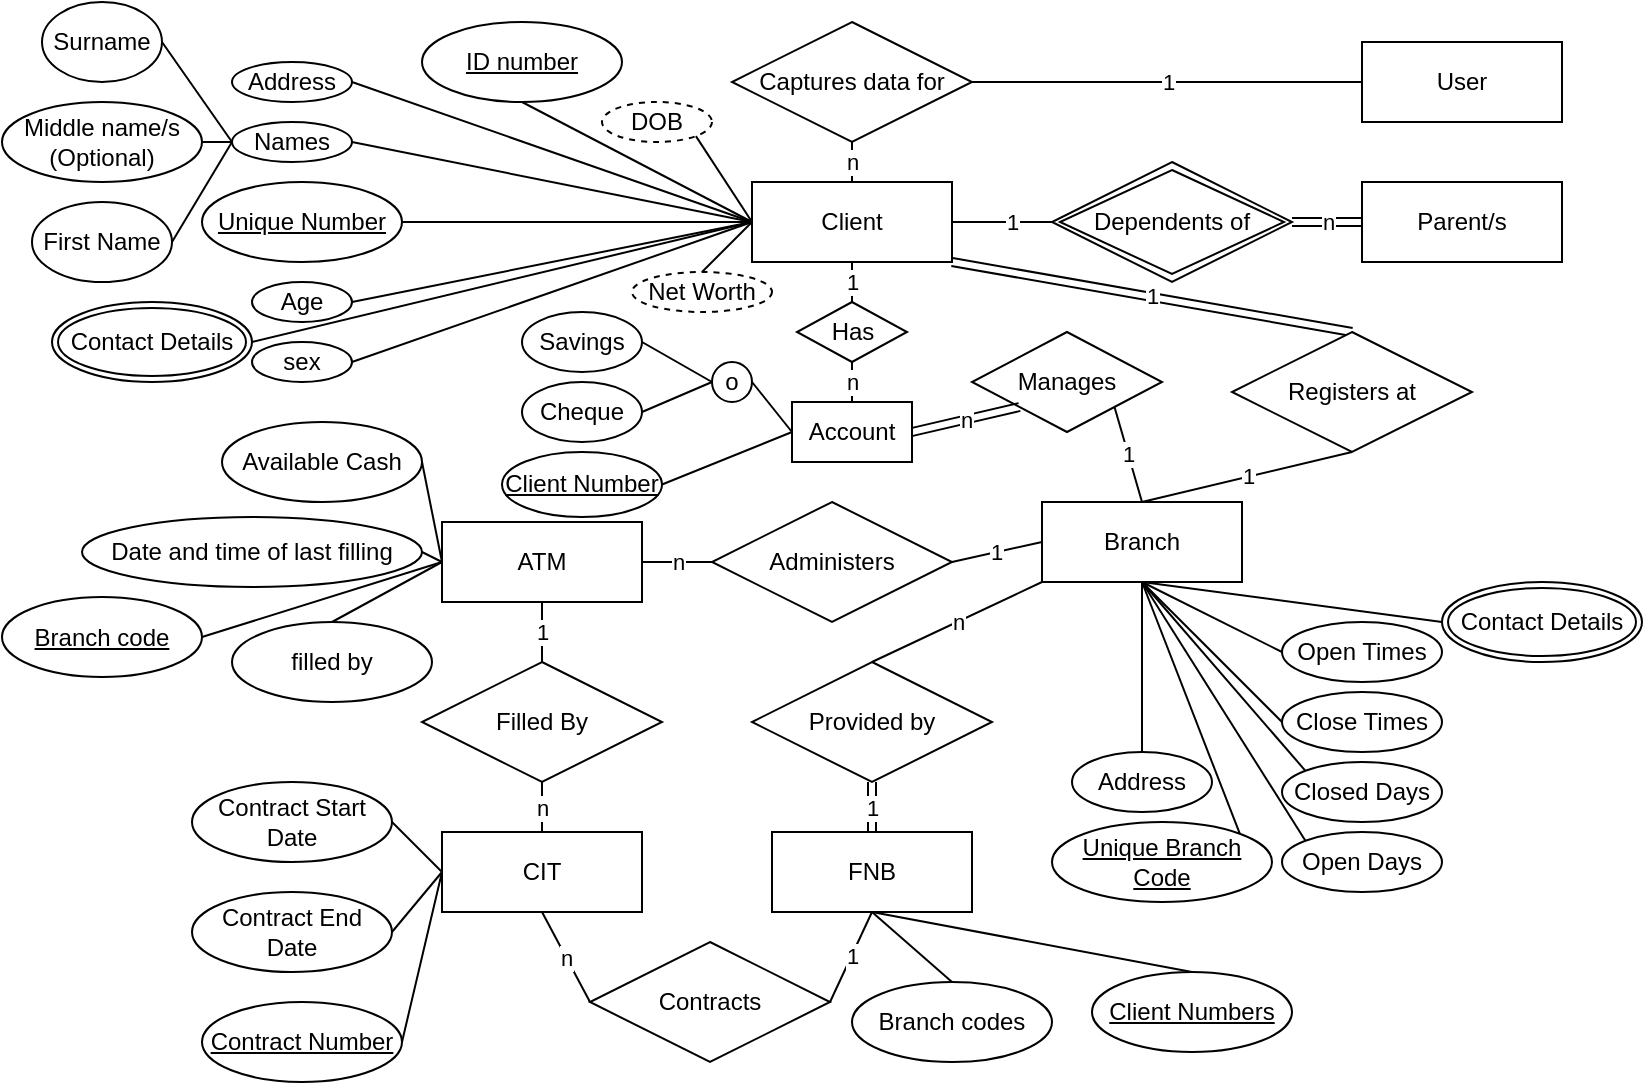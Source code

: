 <mxfile version="21.1.4" type="device">
  <diagram id="R2lEEEUBdFMjLlhIrx00" name="Page-1">
    <mxGraphModel dx="1034" dy="507" grid="1" gridSize="10" guides="1" tooltips="1" connect="1" arrows="1" fold="1" page="1" pageScale="1" pageWidth="827" pageHeight="1169" math="0" shadow="0" extFonts="Permanent Marker^https://fonts.googleapis.com/css?family=Permanent+Marker">
      <root>
        <mxCell id="0" />
        <mxCell id="1" parent="0" />
        <mxCell id="38S8FmTwJtI_UcPP7a-k-1" value="User" style="whiteSpace=wrap;html=1;align=center;" parent="1" vertex="1">
          <mxGeometry x="680" y="30" width="100" height="40" as="geometry" />
        </mxCell>
        <mxCell id="38S8FmTwJtI_UcPP7a-k-2" value="Captures data for" style="shape=rhombus;perimeter=rhombusPerimeter;whiteSpace=wrap;html=1;align=center;" parent="1" vertex="1">
          <mxGeometry x="365" y="20" width="120" height="60" as="geometry" />
        </mxCell>
        <mxCell id="38S8FmTwJtI_UcPP7a-k-3" value="Client" style="whiteSpace=wrap;html=1;align=center;" parent="1" vertex="1">
          <mxGeometry x="375" y="100" width="100" height="40" as="geometry" />
        </mxCell>
        <mxCell id="38S8FmTwJtI_UcPP7a-k-4" value="Unique Number" style="ellipse;whiteSpace=wrap;html=1;align=center;fontStyle=4;" parent="1" vertex="1">
          <mxGeometry x="100" y="100" width="100" height="40" as="geometry" />
        </mxCell>
        <mxCell id="38S8FmTwJtI_UcPP7a-k-6" value="Names" style="ellipse;whiteSpace=wrap;html=1;align=center;" parent="1" vertex="1">
          <mxGeometry x="115" y="70" width="60" height="20" as="geometry" />
        </mxCell>
        <mxCell id="38S8FmTwJtI_UcPP7a-k-7" value="First Name" style="ellipse;whiteSpace=wrap;html=1;align=center;" parent="1" vertex="1">
          <mxGeometry x="15" y="110" width="70" height="40" as="geometry" />
        </mxCell>
        <mxCell id="38S8FmTwJtI_UcPP7a-k-8" value="Middle name/s (Optional)" style="ellipse;whiteSpace=wrap;html=1;align=center;" parent="1" vertex="1">
          <mxGeometry y="60" width="100" height="40" as="geometry" />
        </mxCell>
        <mxCell id="38S8FmTwJtI_UcPP7a-k-9" value="Surname" style="ellipse;whiteSpace=wrap;html=1;align=center;" parent="1" vertex="1">
          <mxGeometry x="20" y="10" width="60" height="40" as="geometry" />
        </mxCell>
        <mxCell id="38S8FmTwJtI_UcPP7a-k-10" value="" style="endArrow=none;html=1;rounded=0;exitX=0;exitY=0.5;exitDx=0;exitDy=0;entryX=1;entryY=0.5;entryDx=0;entryDy=0;" parent="1" source="38S8FmTwJtI_UcPP7a-k-6" target="38S8FmTwJtI_UcPP7a-k-7" edge="1">
          <mxGeometry relative="1" as="geometry">
            <mxPoint x="340" y="310" as="sourcePoint" />
            <mxPoint x="500" y="310" as="targetPoint" />
          </mxGeometry>
        </mxCell>
        <mxCell id="38S8FmTwJtI_UcPP7a-k-11" value="" style="endArrow=none;html=1;rounded=0;exitX=1;exitY=0.5;exitDx=0;exitDy=0;entryX=0;entryY=0.5;entryDx=0;entryDy=0;" parent="1" source="38S8FmTwJtI_UcPP7a-k-8" target="38S8FmTwJtI_UcPP7a-k-6" edge="1">
          <mxGeometry relative="1" as="geometry">
            <mxPoint x="340" y="310" as="sourcePoint" />
            <mxPoint x="500" y="310" as="targetPoint" />
          </mxGeometry>
        </mxCell>
        <mxCell id="38S8FmTwJtI_UcPP7a-k-12" value="" style="endArrow=none;html=1;rounded=0;entryX=1;entryY=0.5;entryDx=0;entryDy=0;exitX=0;exitY=0.5;exitDx=0;exitDy=0;" parent="1" source="38S8FmTwJtI_UcPP7a-k-6" target="38S8FmTwJtI_UcPP7a-k-9" edge="1">
          <mxGeometry relative="1" as="geometry">
            <mxPoint x="120" y="110" as="sourcePoint" />
            <mxPoint x="500" y="310" as="targetPoint" />
          </mxGeometry>
        </mxCell>
        <mxCell id="38S8FmTwJtI_UcPP7a-k-13" value="" style="endArrow=none;html=1;rounded=0;exitX=1;exitY=0.5;exitDx=0;exitDy=0;entryX=0;entryY=0.5;entryDx=0;entryDy=0;" parent="1" source="38S8FmTwJtI_UcPP7a-k-6" target="38S8FmTwJtI_UcPP7a-k-3" edge="1">
          <mxGeometry relative="1" as="geometry">
            <mxPoint x="340" y="310" as="sourcePoint" />
            <mxPoint x="500" y="310" as="targetPoint" />
          </mxGeometry>
        </mxCell>
        <mxCell id="38S8FmTwJtI_UcPP7a-k-14" value="" style="endArrow=none;html=1;rounded=0;entryX=0;entryY=0.5;entryDx=0;entryDy=0;exitX=1;exitY=0.5;exitDx=0;exitDy=0;" parent="1" source="38S8FmTwJtI_UcPP7a-k-4" target="38S8FmTwJtI_UcPP7a-k-3" edge="1">
          <mxGeometry relative="1" as="geometry">
            <mxPoint x="340" y="310" as="sourcePoint" />
            <mxPoint x="500" y="310" as="targetPoint" />
          </mxGeometry>
        </mxCell>
        <mxCell id="38S8FmTwJtI_UcPP7a-k-15" value="Age" style="ellipse;whiteSpace=wrap;html=1;align=center;" parent="1" vertex="1">
          <mxGeometry x="125" y="150" width="50" height="20" as="geometry" />
        </mxCell>
        <mxCell id="38S8FmTwJtI_UcPP7a-k-16" value="" style="endArrow=none;html=1;rounded=0;exitX=1;exitY=0.5;exitDx=0;exitDy=0;entryX=0;entryY=0.5;entryDx=0;entryDy=0;" parent="1" source="38S8FmTwJtI_UcPP7a-k-15" target="38S8FmTwJtI_UcPP7a-k-3" edge="1">
          <mxGeometry relative="1" as="geometry">
            <mxPoint x="340" y="310" as="sourcePoint" />
            <mxPoint x="500" y="310" as="targetPoint" />
          </mxGeometry>
        </mxCell>
        <mxCell id="38S8FmTwJtI_UcPP7a-k-17" value="sex" style="ellipse;whiteSpace=wrap;html=1;align=center;" parent="1" vertex="1">
          <mxGeometry x="125" y="180" width="50" height="20" as="geometry" />
        </mxCell>
        <mxCell id="38S8FmTwJtI_UcPP7a-k-18" value="" style="endArrow=none;html=1;rounded=0;exitX=1;exitY=0.5;exitDx=0;exitDy=0;entryX=0;entryY=0.5;entryDx=0;entryDy=0;" parent="1" source="38S8FmTwJtI_UcPP7a-k-17" target="38S8FmTwJtI_UcPP7a-k-3" edge="1">
          <mxGeometry relative="1" as="geometry">
            <mxPoint x="340" y="310" as="sourcePoint" />
            <mxPoint x="500" y="310" as="targetPoint" />
          </mxGeometry>
        </mxCell>
        <mxCell id="38S8FmTwJtI_UcPP7a-k-19" value="Address" style="ellipse;whiteSpace=wrap;html=1;align=center;" parent="1" vertex="1">
          <mxGeometry x="115" y="40" width="60" height="20" as="geometry" />
        </mxCell>
        <mxCell id="38S8FmTwJtI_UcPP7a-k-20" value="" style="endArrow=none;html=1;rounded=0;exitX=1;exitY=0.5;exitDx=0;exitDy=0;entryX=0;entryY=0.5;entryDx=0;entryDy=0;" parent="1" source="38S8FmTwJtI_UcPP7a-k-19" target="38S8FmTwJtI_UcPP7a-k-3" edge="1">
          <mxGeometry relative="1" as="geometry">
            <mxPoint x="340" y="310" as="sourcePoint" />
            <mxPoint x="500" y="310" as="targetPoint" />
          </mxGeometry>
        </mxCell>
        <mxCell id="38S8FmTwJtI_UcPP7a-k-22" value="" style="endArrow=none;html=1;rounded=0;exitX=1;exitY=0.5;exitDx=0;exitDy=0;entryX=0;entryY=0.5;entryDx=0;entryDy=0;" parent="1" target="38S8FmTwJtI_UcPP7a-k-3" edge="1">
          <mxGeometry relative="1" as="geometry">
            <mxPoint x="125" y="180" as="sourcePoint" />
            <mxPoint x="500" y="310" as="targetPoint" />
          </mxGeometry>
        </mxCell>
        <mxCell id="38S8FmTwJtI_UcPP7a-k-24" value="Parent/s" style="whiteSpace=wrap;html=1;align=center;" parent="1" vertex="1">
          <mxGeometry x="680" y="100" width="100" height="40" as="geometry" />
        </mxCell>
        <mxCell id="38S8FmTwJtI_UcPP7a-k-25" value="Has" style="shape=rhombus;perimeter=rhombusPerimeter;whiteSpace=wrap;html=1;align=center;" parent="1" vertex="1">
          <mxGeometry x="397.5" y="160" width="55" height="30" as="geometry" />
        </mxCell>
        <mxCell id="38S8FmTwJtI_UcPP7a-k-27" value="Cheque" style="ellipse;whiteSpace=wrap;html=1;align=center;" parent="1" vertex="1">
          <mxGeometry x="260" y="200" width="60" height="30" as="geometry" />
        </mxCell>
        <mxCell id="38S8FmTwJtI_UcPP7a-k-28" value="Savings" style="ellipse;whiteSpace=wrap;html=1;align=center;" parent="1" vertex="1">
          <mxGeometry x="260" y="165" width="60" height="30" as="geometry" />
        </mxCell>
        <mxCell id="38S8FmTwJtI_UcPP7a-k-31" value="1" style="endArrow=none;html=1;rounded=0;entryX=0.5;entryY=1;entryDx=0;entryDy=0;exitX=0.5;exitY=0;exitDx=0;exitDy=0;" parent="1" source="38S8FmTwJtI_UcPP7a-k-25" target="38S8FmTwJtI_UcPP7a-k-3" edge="1">
          <mxGeometry relative="1" as="geometry">
            <mxPoint x="340" y="310" as="sourcePoint" />
            <mxPoint x="500" y="310" as="targetPoint" />
          </mxGeometry>
        </mxCell>
        <mxCell id="38S8FmTwJtI_UcPP7a-k-32" value="n" style="endArrow=none;html=1;rounded=0;entryX=0.5;entryY=1;entryDx=0;entryDy=0;exitX=0.5;exitY=0;exitDx=0;exitDy=0;" parent="1" source="38S8FmTwJtI_UcPP7a-k-3" target="38S8FmTwJtI_UcPP7a-k-2" edge="1">
          <mxGeometry relative="1" as="geometry">
            <mxPoint x="340" y="310" as="sourcePoint" />
            <mxPoint x="500" y="310" as="targetPoint" />
          </mxGeometry>
        </mxCell>
        <mxCell id="38S8FmTwJtI_UcPP7a-k-33" value="1" style="endArrow=none;html=1;rounded=0;exitX=0;exitY=0.5;exitDx=0;exitDy=0;entryX=1;entryY=0.5;entryDx=0;entryDy=0;" parent="1" source="38S8FmTwJtI_UcPP7a-k-1" target="38S8FmTwJtI_UcPP7a-k-2" edge="1">
          <mxGeometry relative="1" as="geometry">
            <mxPoint x="340" y="310" as="sourcePoint" />
            <mxPoint x="500" y="310" as="targetPoint" />
          </mxGeometry>
        </mxCell>
        <mxCell id="38S8FmTwJtI_UcPP7a-k-34" value="1" style="endArrow=none;html=1;rounded=0;exitX=1;exitY=0.5;exitDx=0;exitDy=0;entryX=0;entryY=0.5;entryDx=0;entryDy=0;" parent="1" source="38S8FmTwJtI_UcPP7a-k-3" edge="1">
          <mxGeometry relative="1" as="geometry">
            <mxPoint x="340" y="310" as="sourcePoint" />
            <mxPoint x="535" y="120" as="targetPoint" />
          </mxGeometry>
        </mxCell>
        <mxCell id="38S8FmTwJtI_UcPP7a-k-35" value="n" style="endArrow=none;html=1;rounded=0;entryX=0;entryY=0.5;entryDx=0;entryDy=0;exitX=1;exitY=0.5;exitDx=0;exitDy=0;shape=link;" parent="1" source="vGm-u-_DwHzeQf1sbAS5-48" target="38S8FmTwJtI_UcPP7a-k-24" edge="1">
          <mxGeometry relative="1" as="geometry">
            <mxPoint x="655" y="120" as="sourcePoint" />
            <mxPoint x="500" y="310" as="targetPoint" />
          </mxGeometry>
        </mxCell>
        <mxCell id="38S8FmTwJtI_UcPP7a-k-38" value="1" style="endArrow=none;html=1;rounded=0;entryX=0.5;entryY=1;entryDx=0;entryDy=0;exitX=0.5;exitY=0;exitDx=0;exitDy=0;" parent="1" source="38S8FmTwJtI_UcPP7a-k-39" target="vGm-u-_DwHzeQf1sbAS5-5" edge="1">
          <mxGeometry relative="1" as="geometry">
            <mxPoint x="420" y="440" as="sourcePoint" />
            <mxPoint x="500" y="310" as="targetPoint" />
          </mxGeometry>
        </mxCell>
        <mxCell id="38S8FmTwJtI_UcPP7a-k-39" value="Branch" style="whiteSpace=wrap;html=1;align=center;" parent="1" vertex="1">
          <mxGeometry x="520" y="260" width="100" height="40" as="geometry" />
        </mxCell>
        <mxCell id="38S8FmTwJtI_UcPP7a-k-40" value="1" style="endArrow=none;html=1;rounded=0;entryX=0.5;entryY=0;entryDx=0;entryDy=0;exitX=1;exitY=1;exitDx=0;exitDy=0;shape=link;" parent="1" source="38S8FmTwJtI_UcPP7a-k-3" target="vGm-u-_DwHzeQf1sbAS5-5" edge="1">
          <mxGeometry relative="1" as="geometry">
            <mxPoint x="480" y="470" as="sourcePoint" />
            <mxPoint x="500" y="310" as="targetPoint" />
          </mxGeometry>
        </mxCell>
        <mxCell id="vGm-u-_DwHzeQf1sbAS5-1" value="Unique Branch Code" style="ellipse;whiteSpace=wrap;html=1;align=center;fontStyle=4;" parent="1" vertex="1">
          <mxGeometry x="525" y="420" width="110" height="40" as="geometry" />
        </mxCell>
        <mxCell id="vGm-u-_DwHzeQf1sbAS5-4" value="" style="endArrow=none;html=1;rounded=0;entryX=0.5;entryY=1;entryDx=0;entryDy=0;exitX=1;exitY=0;exitDx=0;exitDy=0;" parent="1" source="vGm-u-_DwHzeQf1sbAS5-1" target="38S8FmTwJtI_UcPP7a-k-39" edge="1">
          <mxGeometry relative="1" as="geometry">
            <mxPoint x="420" y="520" as="sourcePoint" />
            <mxPoint x="490" y="360" as="targetPoint" />
          </mxGeometry>
        </mxCell>
        <mxCell id="vGm-u-_DwHzeQf1sbAS5-5" value="Registers at" style="shape=rhombus;perimeter=rhombusPerimeter;whiteSpace=wrap;html=1;align=center;" parent="1" vertex="1">
          <mxGeometry x="615" y="175" width="120" height="60" as="geometry" />
        </mxCell>
        <mxCell id="vGm-u-_DwHzeQf1sbAS5-6" value="Address" style="ellipse;whiteSpace=wrap;html=1;align=center;" parent="1" vertex="1">
          <mxGeometry x="535" y="385" width="70" height="30" as="geometry" />
        </mxCell>
        <mxCell id="vGm-u-_DwHzeQf1sbAS5-7" value="" style="endArrow=none;html=1;rounded=0;entryX=0.5;entryY=1;entryDx=0;entryDy=0;exitX=0.5;exitY=0;exitDx=0;exitDy=0;" parent="1" source="vGm-u-_DwHzeQf1sbAS5-6" target="38S8FmTwJtI_UcPP7a-k-39" edge="1">
          <mxGeometry relative="1" as="geometry">
            <mxPoint x="330" y="250" as="sourcePoint" />
            <mxPoint x="490" y="250" as="targetPoint" />
          </mxGeometry>
        </mxCell>
        <mxCell id="vGm-u-_DwHzeQf1sbAS5-9" value="Open Days" style="ellipse;whiteSpace=wrap;html=1;align=center;" parent="1" vertex="1">
          <mxGeometry x="640" y="425" width="80" height="30" as="geometry" />
        </mxCell>
        <mxCell id="vGm-u-_DwHzeQf1sbAS5-11" value="" style="endArrow=none;html=1;rounded=0;entryX=0.5;entryY=1;entryDx=0;entryDy=0;exitX=0;exitY=0;exitDx=0;exitDy=0;" parent="1" source="vGm-u-_DwHzeQf1sbAS5-9" target="38S8FmTwJtI_UcPP7a-k-39" edge="1">
          <mxGeometry relative="1" as="geometry">
            <mxPoint x="330" y="250" as="sourcePoint" />
            <mxPoint x="490" y="250" as="targetPoint" />
          </mxGeometry>
        </mxCell>
        <mxCell id="vGm-u-_DwHzeQf1sbAS5-12" value="Closed Days" style="ellipse;whiteSpace=wrap;html=1;align=center;" parent="1" vertex="1">
          <mxGeometry x="640" y="390" width="80" height="30" as="geometry" />
        </mxCell>
        <mxCell id="vGm-u-_DwHzeQf1sbAS5-13" value="Open Times" style="ellipse;whiteSpace=wrap;html=1;align=center;" parent="1" vertex="1">
          <mxGeometry x="640" y="320" width="80" height="30" as="geometry" />
        </mxCell>
        <mxCell id="vGm-u-_DwHzeQf1sbAS5-14" value="Close Times" style="ellipse;whiteSpace=wrap;html=1;align=center;" parent="1" vertex="1">
          <mxGeometry x="640" y="355" width="80" height="30" as="geometry" />
        </mxCell>
        <mxCell id="vGm-u-_DwHzeQf1sbAS5-16" value="" style="endArrow=none;html=1;rounded=0;entryX=0.5;entryY=1;entryDx=0;entryDy=0;exitX=0;exitY=0.5;exitDx=0;exitDy=0;" parent="1" source="vGm-u-_DwHzeQf1sbAS5-13" target="38S8FmTwJtI_UcPP7a-k-39" edge="1">
          <mxGeometry relative="1" as="geometry">
            <mxPoint x="330" y="240" as="sourcePoint" />
            <mxPoint x="490" y="240" as="targetPoint" />
          </mxGeometry>
        </mxCell>
        <mxCell id="vGm-u-_DwHzeQf1sbAS5-18" value="" style="endArrow=none;html=1;rounded=0;entryX=0.5;entryY=1;entryDx=0;entryDy=0;exitX=0;exitY=0.5;exitDx=0;exitDy=0;" parent="1" source="vGm-u-_DwHzeQf1sbAS5-14" target="38S8FmTwJtI_UcPP7a-k-39" edge="1">
          <mxGeometry relative="1" as="geometry">
            <mxPoint x="330" y="240" as="sourcePoint" />
            <mxPoint x="490" y="240" as="targetPoint" />
          </mxGeometry>
        </mxCell>
        <mxCell id="vGm-u-_DwHzeQf1sbAS5-19" value="" style="endArrow=none;html=1;rounded=0;entryX=0.5;entryY=1;entryDx=0;entryDy=0;exitX=0;exitY=0;exitDx=0;exitDy=0;" parent="1" source="vGm-u-_DwHzeQf1sbAS5-12" target="38S8FmTwJtI_UcPP7a-k-39" edge="1">
          <mxGeometry relative="1" as="geometry">
            <mxPoint x="330" y="240" as="sourcePoint" />
            <mxPoint x="490" y="240" as="targetPoint" />
          </mxGeometry>
        </mxCell>
        <mxCell id="vGm-u-_DwHzeQf1sbAS5-20" value="" style="endArrow=none;html=1;rounded=0;entryX=0.5;entryY=1;entryDx=0;entryDy=0;exitX=0;exitY=0.5;exitDx=0;exitDy=0;" parent="1" source="vGm-u-_DwHzeQf1sbAS5-50" target="38S8FmTwJtI_UcPP7a-k-39" edge="1">
          <mxGeometry relative="1" as="geometry">
            <mxPoint x="647.332" y="309.536" as="sourcePoint" />
            <mxPoint x="490" y="240" as="targetPoint" />
          </mxGeometry>
        </mxCell>
        <mxCell id="vGm-u-_DwHzeQf1sbAS5-21" value="Administers" style="shape=rhombus;perimeter=rhombusPerimeter;whiteSpace=wrap;html=1;align=center;" parent="1" vertex="1">
          <mxGeometry x="355" y="260" width="120" height="60" as="geometry" />
        </mxCell>
        <mxCell id="vGm-u-_DwHzeQf1sbAS5-22" value="1" style="endArrow=none;html=1;rounded=0;entryX=0;entryY=0.5;entryDx=0;entryDy=0;exitX=1;exitY=0.5;exitDx=0;exitDy=0;" parent="1" source="vGm-u-_DwHzeQf1sbAS5-21" target="38S8FmTwJtI_UcPP7a-k-39" edge="1">
          <mxGeometry relative="1" as="geometry">
            <mxPoint x="330" y="240" as="sourcePoint" />
            <mxPoint x="490" y="240" as="targetPoint" />
          </mxGeometry>
        </mxCell>
        <mxCell id="vGm-u-_DwHzeQf1sbAS5-24" value="ATM" style="whiteSpace=wrap;html=1;align=center;" parent="1" vertex="1">
          <mxGeometry x="220" y="270" width="100" height="40" as="geometry" />
        </mxCell>
        <mxCell id="vGm-u-_DwHzeQf1sbAS5-25" value="n" style="endArrow=none;html=1;rounded=0;entryX=0;entryY=0.5;entryDx=0;entryDy=0;exitX=1;exitY=0.5;exitDx=0;exitDy=0;" parent="1" source="vGm-u-_DwHzeQf1sbAS5-24" target="vGm-u-_DwHzeQf1sbAS5-21" edge="1">
          <mxGeometry relative="1" as="geometry">
            <mxPoint x="330" y="240" as="sourcePoint" />
            <mxPoint x="490" y="240" as="targetPoint" />
          </mxGeometry>
        </mxCell>
        <mxCell id="vGm-u-_DwHzeQf1sbAS5-26" value="Available Cash" style="ellipse;whiteSpace=wrap;html=1;align=center;" parent="1" vertex="1">
          <mxGeometry x="110" y="220" width="100" height="40" as="geometry" />
        </mxCell>
        <mxCell id="vGm-u-_DwHzeQf1sbAS5-27" value="Date and time of last filling" style="ellipse;whiteSpace=wrap;html=1;align=center;" parent="1" vertex="1">
          <mxGeometry x="40" y="267.5" width="170" height="35" as="geometry" />
        </mxCell>
        <mxCell id="vGm-u-_DwHzeQf1sbAS5-28" value="" style="endArrow=none;html=1;rounded=0;exitX=1;exitY=0.5;exitDx=0;exitDy=0;entryX=0;entryY=0.5;entryDx=0;entryDy=0;" parent="1" source="vGm-u-_DwHzeQf1sbAS5-26" target="vGm-u-_DwHzeQf1sbAS5-24" edge="1">
          <mxGeometry relative="1" as="geometry">
            <mxPoint x="300" y="230" as="sourcePoint" />
            <mxPoint x="460" y="230" as="targetPoint" />
          </mxGeometry>
        </mxCell>
        <mxCell id="vGm-u-_DwHzeQf1sbAS5-29" value="" style="endArrow=none;html=1;rounded=0;exitX=1;exitY=0.5;exitDx=0;exitDy=0;entryX=0;entryY=0.5;entryDx=0;entryDy=0;" parent="1" source="vGm-u-_DwHzeQf1sbAS5-27" target="vGm-u-_DwHzeQf1sbAS5-24" edge="1">
          <mxGeometry relative="1" as="geometry">
            <mxPoint x="300" y="230" as="sourcePoint" />
            <mxPoint x="460" y="230" as="targetPoint" />
          </mxGeometry>
        </mxCell>
        <mxCell id="vGm-u-_DwHzeQf1sbAS5-30" value="FNB" style="whiteSpace=wrap;html=1;align=center;" parent="1" vertex="1">
          <mxGeometry x="385" y="425" width="100" height="40" as="geometry" />
        </mxCell>
        <mxCell id="vGm-u-_DwHzeQf1sbAS5-31" value="Contracts" style="shape=rhombus;perimeter=rhombusPerimeter;whiteSpace=wrap;html=1;align=center;" parent="1" vertex="1">
          <mxGeometry x="294" y="480" width="120" height="60" as="geometry" />
        </mxCell>
        <mxCell id="vGm-u-_DwHzeQf1sbAS5-32" value="CIT" style="whiteSpace=wrap;html=1;align=center;" parent="1" vertex="1">
          <mxGeometry x="220" y="425" width="100" height="40" as="geometry" />
        </mxCell>
        <mxCell id="vGm-u-_DwHzeQf1sbAS5-33" value="Filled By" style="shape=rhombus;perimeter=rhombusPerimeter;whiteSpace=wrap;html=1;align=center;" parent="1" vertex="1">
          <mxGeometry x="210" y="340" width="120" height="60" as="geometry" />
        </mxCell>
        <mxCell id="vGm-u-_DwHzeQf1sbAS5-34" value="1" style="endArrow=none;html=1;rounded=0;entryX=0.5;entryY=1;entryDx=0;entryDy=0;exitX=0.5;exitY=0;exitDx=0;exitDy=0;" parent="1" source="vGm-u-_DwHzeQf1sbAS5-33" target="vGm-u-_DwHzeQf1sbAS5-24" edge="1">
          <mxGeometry relative="1" as="geometry">
            <mxPoint x="300" y="350" as="sourcePoint" />
            <mxPoint x="460" y="350" as="targetPoint" />
          </mxGeometry>
        </mxCell>
        <mxCell id="vGm-u-_DwHzeQf1sbAS5-35" value="n" style="endArrow=none;html=1;rounded=0;entryX=0.5;entryY=1;entryDx=0;entryDy=0;exitX=0.5;exitY=0;exitDx=0;exitDy=0;" parent="1" source="vGm-u-_DwHzeQf1sbAS5-32" target="vGm-u-_DwHzeQf1sbAS5-33" edge="1">
          <mxGeometry relative="1" as="geometry">
            <mxPoint x="300" y="350" as="sourcePoint" />
            <mxPoint x="460" y="350" as="targetPoint" />
          </mxGeometry>
        </mxCell>
        <mxCell id="vGm-u-_DwHzeQf1sbAS5-38" value="Provided by" style="shape=rhombus;perimeter=rhombusPerimeter;whiteSpace=wrap;html=1;align=center;" parent="1" vertex="1">
          <mxGeometry x="375" y="340" width="120" height="60" as="geometry" />
        </mxCell>
        <mxCell id="vGm-u-_DwHzeQf1sbAS5-39" value="n" style="endArrow=none;html=1;rounded=0;entryX=0;entryY=1;entryDx=0;entryDy=0;exitX=0.5;exitY=0;exitDx=0;exitDy=0;" parent="1" source="vGm-u-_DwHzeQf1sbAS5-38" target="38S8FmTwJtI_UcPP7a-k-39" edge="1">
          <mxGeometry relative="1" as="geometry">
            <mxPoint x="300" y="350" as="sourcePoint" />
            <mxPoint x="460" y="350" as="targetPoint" />
          </mxGeometry>
        </mxCell>
        <mxCell id="vGm-u-_DwHzeQf1sbAS5-40" value="1" style="endArrow=none;html=1;rounded=0;entryX=0.5;entryY=1;entryDx=0;entryDy=0;exitX=0.5;exitY=0;exitDx=0;exitDy=0;shape=link;" parent="1" source="vGm-u-_DwHzeQf1sbAS5-30" target="vGm-u-_DwHzeQf1sbAS5-38" edge="1">
          <mxGeometry relative="1" as="geometry">
            <mxPoint x="300" y="350" as="sourcePoint" />
            <mxPoint x="460" y="350" as="targetPoint" />
          </mxGeometry>
        </mxCell>
        <mxCell id="vGm-u-_DwHzeQf1sbAS5-41" value="1" style="endArrow=none;html=1;rounded=0;entryX=0.5;entryY=1;entryDx=0;entryDy=0;exitX=1;exitY=0.5;exitDx=0;exitDy=0;" parent="1" source="vGm-u-_DwHzeQf1sbAS5-31" target="vGm-u-_DwHzeQf1sbAS5-30" edge="1">
          <mxGeometry relative="1" as="geometry">
            <mxPoint x="300" y="350" as="sourcePoint" />
            <mxPoint x="460" y="350" as="targetPoint" />
          </mxGeometry>
        </mxCell>
        <mxCell id="vGm-u-_DwHzeQf1sbAS5-42" value="n" style="endArrow=none;html=1;rounded=0;exitX=0.5;exitY=1;exitDx=0;exitDy=0;entryX=0;entryY=0.5;entryDx=0;entryDy=0;" parent="1" source="vGm-u-_DwHzeQf1sbAS5-32" target="vGm-u-_DwHzeQf1sbAS5-31" edge="1">
          <mxGeometry relative="1" as="geometry">
            <mxPoint x="300" y="350" as="sourcePoint" />
            <mxPoint x="460" y="350" as="targetPoint" />
          </mxGeometry>
        </mxCell>
        <mxCell id="vGm-u-_DwHzeQf1sbAS5-43" value="Contract Start Date" style="ellipse;whiteSpace=wrap;html=1;align=center;" parent="1" vertex="1">
          <mxGeometry x="95" y="400" width="100" height="40" as="geometry" />
        </mxCell>
        <mxCell id="vGm-u-_DwHzeQf1sbAS5-44" value="Contract End Date" style="ellipse;whiteSpace=wrap;html=1;align=center;" parent="1" vertex="1">
          <mxGeometry x="95" y="455" width="100" height="40" as="geometry" />
        </mxCell>
        <mxCell id="vGm-u-_DwHzeQf1sbAS5-45" value="" style="endArrow=none;html=1;rounded=0;entryX=0;entryY=0.5;entryDx=0;entryDy=0;exitX=1;exitY=0.5;exitDx=0;exitDy=0;" parent="1" source="vGm-u-_DwHzeQf1sbAS5-43" target="vGm-u-_DwHzeQf1sbAS5-32" edge="1">
          <mxGeometry relative="1" as="geometry">
            <mxPoint x="300" y="340" as="sourcePoint" />
            <mxPoint x="460" y="340" as="targetPoint" />
          </mxGeometry>
        </mxCell>
        <mxCell id="vGm-u-_DwHzeQf1sbAS5-46" value="" style="endArrow=none;html=1;rounded=0;exitX=1;exitY=0.5;exitDx=0;exitDy=0;entryX=0;entryY=0.5;entryDx=0;entryDy=0;" parent="1" source="vGm-u-_DwHzeQf1sbAS5-44" target="vGm-u-_DwHzeQf1sbAS5-32" edge="1">
          <mxGeometry relative="1" as="geometry">
            <mxPoint x="300" y="340" as="sourcePoint" />
            <mxPoint x="460" y="340" as="targetPoint" />
          </mxGeometry>
        </mxCell>
        <mxCell id="vGm-u-_DwHzeQf1sbAS5-48" value="Dependents of" style="shape=rhombus;double=1;perimeter=rhombusPerimeter;whiteSpace=wrap;html=1;align=center;" parent="1" vertex="1">
          <mxGeometry x="525" y="90" width="120" height="60" as="geometry" />
        </mxCell>
        <mxCell id="vGm-u-_DwHzeQf1sbAS5-50" value="Contact Details" style="ellipse;shape=doubleEllipse;margin=3;whiteSpace=wrap;html=1;align=center;" parent="1" vertex="1">
          <mxGeometry x="720" y="300" width="100" height="40" as="geometry" />
        </mxCell>
        <mxCell id="vGm-u-_DwHzeQf1sbAS5-51" value="Contact Details" style="ellipse;shape=doubleEllipse;margin=3;whiteSpace=wrap;html=1;align=center;" parent="1" vertex="1">
          <mxGeometry x="25" y="160" width="100" height="40" as="geometry" />
        </mxCell>
        <mxCell id="ynq6PlFu-9bSMu0lIv1J-2" value="Account" style="whiteSpace=wrap;html=1;align=center;" parent="1" vertex="1">
          <mxGeometry x="395" y="210" width="60" height="30" as="geometry" />
        </mxCell>
        <mxCell id="ynq6PlFu-9bSMu0lIv1J-3" value="n" style="endArrow=none;html=1;rounded=0;entryX=0.5;entryY=1;entryDx=0;entryDy=0;exitX=0.5;exitY=0;exitDx=0;exitDy=0;" parent="1" source="ynq6PlFu-9bSMu0lIv1J-2" target="38S8FmTwJtI_UcPP7a-k-25" edge="1">
          <mxGeometry relative="1" as="geometry">
            <mxPoint x="330" y="320" as="sourcePoint" />
            <mxPoint x="490" y="320" as="targetPoint" />
          </mxGeometry>
        </mxCell>
        <mxCell id="ynq6PlFu-9bSMu0lIv1J-4" value="" style="endArrow=none;html=1;rounded=0;exitX=1;exitY=0.5;exitDx=0;exitDy=0;entryX=0;entryY=0.5;entryDx=0;entryDy=0;" parent="1" source="38S8FmTwJtI_UcPP7a-k-28" target="ynq6PlFu-9bSMu0lIv1J-6" edge="1">
          <mxGeometry relative="1" as="geometry">
            <mxPoint x="330" y="320" as="sourcePoint" />
            <mxPoint x="490" y="320" as="targetPoint" />
          </mxGeometry>
        </mxCell>
        <mxCell id="ynq6PlFu-9bSMu0lIv1J-5" value="" style="endArrow=none;html=1;rounded=0;exitX=1;exitY=0.5;exitDx=0;exitDy=0;entryX=0;entryY=0.5;entryDx=0;entryDy=0;" parent="1" source="38S8FmTwJtI_UcPP7a-k-27" target="ynq6PlFu-9bSMu0lIv1J-6" edge="1">
          <mxGeometry relative="1" as="geometry">
            <mxPoint x="330" y="320" as="sourcePoint" />
            <mxPoint x="490" y="320" as="targetPoint" />
          </mxGeometry>
        </mxCell>
        <mxCell id="ynq6PlFu-9bSMu0lIv1J-6" value="o" style="ellipse;whiteSpace=wrap;html=1;align=center;" parent="1" vertex="1">
          <mxGeometry x="355" y="190" width="20" height="20" as="geometry" />
        </mxCell>
        <mxCell id="ynq6PlFu-9bSMu0lIv1J-8" value="" style="endArrow=none;html=1;rounded=0;exitX=1;exitY=0.5;exitDx=0;exitDy=0;entryX=0;entryY=0.5;entryDx=0;entryDy=0;" parent="1" source="ynq6PlFu-9bSMu0lIv1J-6" target="ynq6PlFu-9bSMu0lIv1J-2" edge="1">
          <mxGeometry relative="1" as="geometry">
            <mxPoint x="330" y="320" as="sourcePoint" />
            <mxPoint x="490" y="320" as="targetPoint" />
          </mxGeometry>
        </mxCell>
        <mxCell id="ynq6PlFu-9bSMu0lIv1J-9" value="&lt;u&gt;Client Number&lt;/u&gt;" style="ellipse;whiteSpace=wrap;html=1;align=center;" parent="1" vertex="1">
          <mxGeometry x="250" y="235" width="80" height="32.5" as="geometry" />
        </mxCell>
        <mxCell id="ynq6PlFu-9bSMu0lIv1J-10" value="" style="endArrow=none;html=1;rounded=0;entryX=0;entryY=0.5;entryDx=0;entryDy=0;exitX=1;exitY=0.5;exitDx=0;exitDy=0;" parent="1" source="ynq6PlFu-9bSMu0lIv1J-9" target="ynq6PlFu-9bSMu0lIv1J-2" edge="1">
          <mxGeometry relative="1" as="geometry">
            <mxPoint x="330" y="320" as="sourcePoint" />
            <mxPoint x="490" y="320" as="targetPoint" />
          </mxGeometry>
        </mxCell>
        <mxCell id="ynq6PlFu-9bSMu0lIv1J-12" value="Client Numbers" style="ellipse;whiteSpace=wrap;html=1;align=center;fontStyle=4;" parent="1" vertex="1">
          <mxGeometry x="545" y="495" width="100" height="40" as="geometry" />
        </mxCell>
        <mxCell id="ynq6PlFu-9bSMu0lIv1J-13" value="" style="endArrow=none;html=1;rounded=0;entryX=0.5;entryY=0;entryDx=0;entryDy=0;exitX=0.5;exitY=1;exitDx=0;exitDy=0;" parent="1" source="vGm-u-_DwHzeQf1sbAS5-30" target="ynq6PlFu-9bSMu0lIv1J-12" edge="1">
          <mxGeometry relative="1" as="geometry">
            <mxPoint x="330" y="330" as="sourcePoint" />
            <mxPoint x="490" y="330" as="targetPoint" />
          </mxGeometry>
        </mxCell>
        <mxCell id="ynq6PlFu-9bSMu0lIv1J-14" value="Branch codes" style="ellipse;whiteSpace=wrap;html=1;align=center;" parent="1" vertex="1">
          <mxGeometry x="425" y="500" width="100" height="40" as="geometry" />
        </mxCell>
        <mxCell id="ynq6PlFu-9bSMu0lIv1J-15" value="" style="endArrow=none;html=1;rounded=0;entryX=0.5;entryY=0;entryDx=0;entryDy=0;exitX=0.5;exitY=1;exitDx=0;exitDy=0;" parent="1" source="vGm-u-_DwHzeQf1sbAS5-30" target="ynq6PlFu-9bSMu0lIv1J-14" edge="1">
          <mxGeometry relative="1" as="geometry">
            <mxPoint x="330" y="330" as="sourcePoint" />
            <mxPoint x="490" y="330" as="targetPoint" />
          </mxGeometry>
        </mxCell>
        <mxCell id="ynq6PlFu-9bSMu0lIv1J-16" value="&lt;u&gt;Branch code&lt;/u&gt;" style="ellipse;whiteSpace=wrap;html=1;align=center;" parent="1" vertex="1">
          <mxGeometry y="307.5" width="100" height="40" as="geometry" />
        </mxCell>
        <mxCell id="ynq6PlFu-9bSMu0lIv1J-17" value="" style="endArrow=none;html=1;rounded=0;entryX=0;entryY=0.5;entryDx=0;entryDy=0;exitX=1;exitY=0.5;exitDx=0;exitDy=0;" parent="1" source="ynq6PlFu-9bSMu0lIv1J-16" target="vGm-u-_DwHzeQf1sbAS5-24" edge="1">
          <mxGeometry relative="1" as="geometry">
            <mxPoint x="330" y="330" as="sourcePoint" />
            <mxPoint x="490" y="330" as="targetPoint" />
          </mxGeometry>
        </mxCell>
        <mxCell id="ynq6PlFu-9bSMu0lIv1J-18" value="filled by" style="ellipse;whiteSpace=wrap;html=1;align=center;" parent="1" vertex="1">
          <mxGeometry x="115" y="320" width="100" height="40" as="geometry" />
        </mxCell>
        <mxCell id="ynq6PlFu-9bSMu0lIv1J-19" value="" style="endArrow=none;html=1;rounded=0;exitX=0;exitY=0.5;exitDx=0;exitDy=0;entryX=0.5;entryY=0;entryDx=0;entryDy=0;" parent="1" source="vGm-u-_DwHzeQf1sbAS5-24" target="ynq6PlFu-9bSMu0lIv1J-18" edge="1">
          <mxGeometry relative="1" as="geometry">
            <mxPoint x="330" y="330" as="sourcePoint" />
            <mxPoint x="490" y="330" as="targetPoint" />
          </mxGeometry>
        </mxCell>
        <mxCell id="ynq6PlFu-9bSMu0lIv1J-20" value="Contract Number" style="ellipse;whiteSpace=wrap;html=1;align=center;fontStyle=4;" parent="1" vertex="1">
          <mxGeometry x="100" y="510" width="100" height="40" as="geometry" />
        </mxCell>
        <mxCell id="ynq6PlFu-9bSMu0lIv1J-21" value="" style="endArrow=none;html=1;rounded=0;exitX=0;exitY=0.5;exitDx=0;exitDy=0;entryX=1;entryY=0.5;entryDx=0;entryDy=0;" parent="1" source="vGm-u-_DwHzeQf1sbAS5-32" target="ynq6PlFu-9bSMu0lIv1J-20" edge="1">
          <mxGeometry relative="1" as="geometry">
            <mxPoint x="330" y="330" as="sourcePoint" />
            <mxPoint x="490" y="330" as="targetPoint" />
          </mxGeometry>
        </mxCell>
        <mxCell id="ynq6PlFu-9bSMu0lIv1J-22" value="ID number" style="ellipse;whiteSpace=wrap;html=1;align=center;fontStyle=4;" parent="1" vertex="1">
          <mxGeometry x="210" y="20" width="100" height="40" as="geometry" />
        </mxCell>
        <mxCell id="ynq6PlFu-9bSMu0lIv1J-23" value="" style="endArrow=none;html=1;rounded=0;exitX=0.5;exitY=1;exitDx=0;exitDy=0;entryX=0;entryY=0.5;entryDx=0;entryDy=0;" parent="1" source="ynq6PlFu-9bSMu0lIv1J-22" target="38S8FmTwJtI_UcPP7a-k-3" edge="1">
          <mxGeometry relative="1" as="geometry">
            <mxPoint x="470" y="340" as="sourcePoint" />
            <mxPoint x="630" y="340" as="targetPoint" />
          </mxGeometry>
        </mxCell>
        <mxCell id="5x-Zai1XwbgSa834yJwP-1" value="Manages" style="shape=rhombus;perimeter=rhombusPerimeter;whiteSpace=wrap;html=1;align=center;" vertex="1" parent="1">
          <mxGeometry x="485" y="175" width="95" height="50" as="geometry" />
        </mxCell>
        <mxCell id="5x-Zai1XwbgSa834yJwP-2" value="1" style="endArrow=none;html=1;rounded=0;entryX=0.5;entryY=0;entryDx=0;entryDy=0;exitX=1;exitY=1;exitDx=0;exitDy=0;" edge="1" parent="1" source="5x-Zai1XwbgSa834yJwP-1" target="38S8FmTwJtI_UcPP7a-k-39">
          <mxGeometry relative="1" as="geometry">
            <mxPoint x="330" y="270" as="sourcePoint" />
            <mxPoint x="490" y="270" as="targetPoint" />
          </mxGeometry>
        </mxCell>
        <mxCell id="5x-Zai1XwbgSa834yJwP-3" value="n" style="endArrow=none;html=1;rounded=0;entryX=0;entryY=1;entryDx=0;entryDy=0;exitX=1;exitY=0.5;exitDx=0;exitDy=0;shape=link;" edge="1" parent="1" source="ynq6PlFu-9bSMu0lIv1J-2" target="5x-Zai1XwbgSa834yJwP-1">
          <mxGeometry relative="1" as="geometry">
            <mxPoint x="330" y="270" as="sourcePoint" />
            <mxPoint x="490" y="270" as="targetPoint" />
          </mxGeometry>
        </mxCell>
        <mxCell id="5x-Zai1XwbgSa834yJwP-6" value="DOB" style="ellipse;whiteSpace=wrap;html=1;align=center;dashed=1;" vertex="1" parent="1">
          <mxGeometry x="300" y="60" width="55" height="20" as="geometry" />
        </mxCell>
        <mxCell id="5x-Zai1XwbgSa834yJwP-7" value="" style="endArrow=none;html=1;rounded=0;exitX=0;exitY=0.5;exitDx=0;exitDy=0;entryX=1;entryY=1;entryDx=0;entryDy=0;" edge="1" parent="1" source="38S8FmTwJtI_UcPP7a-k-3" target="5x-Zai1XwbgSa834yJwP-6">
          <mxGeometry relative="1" as="geometry">
            <mxPoint x="330" y="270" as="sourcePoint" />
            <mxPoint x="490" y="270" as="targetPoint" />
          </mxGeometry>
        </mxCell>
        <mxCell id="5x-Zai1XwbgSa834yJwP-8" value="Net Worth" style="ellipse;whiteSpace=wrap;html=1;align=center;dashed=1;" vertex="1" parent="1">
          <mxGeometry x="315" y="145" width="70" height="20" as="geometry" />
        </mxCell>
        <mxCell id="5x-Zai1XwbgSa834yJwP-9" value="" style="endArrow=none;html=1;rounded=0;entryX=0;entryY=0.5;entryDx=0;entryDy=0;exitX=0.5;exitY=0;exitDx=0;exitDy=0;" edge="1" parent="1" source="5x-Zai1XwbgSa834yJwP-8" target="38S8FmTwJtI_UcPP7a-k-3">
          <mxGeometry relative="1" as="geometry">
            <mxPoint x="330" y="270" as="sourcePoint" />
            <mxPoint x="490" y="270" as="targetPoint" />
          </mxGeometry>
        </mxCell>
      </root>
    </mxGraphModel>
  </diagram>
</mxfile>
